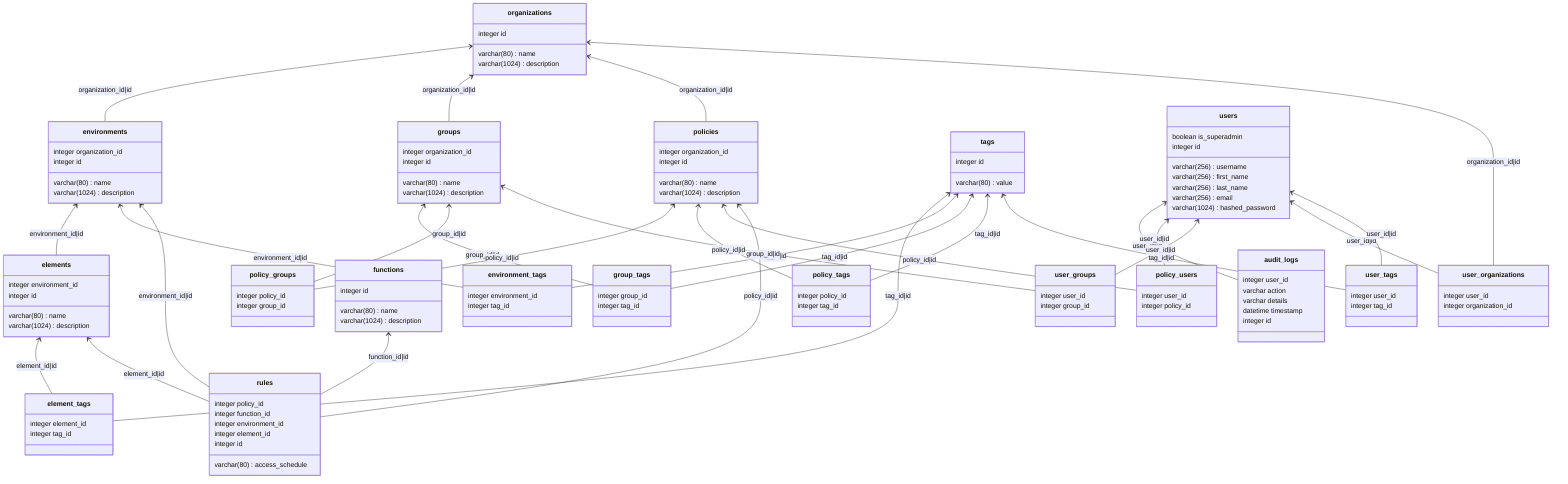 classDiagram
direction BT
class audit_logs {
   integer user_id
   varchar action
   varchar details
   datetime timestamp
   integer id
}
class element_tags {
   integer element_id
   integer tag_id
}
class elements {
   varchar(80) name
   varchar(1024) description
   integer environment_id
   integer id
}
class environment_tags {
   integer environment_id
   integer tag_id
}
class environments {
   varchar(80) name
   varchar(1024) description
   integer organization_id
   integer id
}
class functions {
   varchar(80) name
   varchar(1024) description
   integer id
}
class group_tags {
   integer group_id
   integer tag_id
}
class groups {
   varchar(80) name
   varchar(1024) description
   integer organization_id
   integer id
}
class organizations {
   varchar(80) name
   varchar(1024) description
   integer id
}
class policies {
   varchar(80) name
   varchar(1024) description
   integer organization_id
   integer id
}
class policy_groups {
   integer policy_id
   integer group_id
}
class policy_tags {
   integer policy_id
   integer tag_id
}
class policy_users {
   integer user_id
   integer policy_id
}
class rules {
   integer policy_id
   integer function_id
   integer environment_id
   integer element_id
   varchar(80) access_schedule
   integer id
}
class tags {
   varchar(80) value
   integer id
}
class user_groups {
   integer user_id
   integer group_id
}
class user_organizations {
   integer user_id
   integer organization_id
}
class user_tags {
   integer user_id
   integer tag_id
}
class users {
   varchar(256) username
   varchar(256) first_name
   varchar(256) last_name
   varchar(256) email
   varchar(1024) hashed_password
   boolean is_superadmin
   integer id
}

audit_logs  -->  users : user_id|id
element_tags  -->  elements : element_id|id
element_tags  -->  tags : tag_id|id
elements  -->  environments : environment_id|id
environment_tags  -->  environments : environment_id|id
environment_tags  -->  tags : tag_id|id
environments  -->  organizations : organization_id|id
group_tags  -->  groups : group_id|id
group_tags  -->  tags : tag_id|id
groups  -->  organizations : organization_id|id
policies  -->  organizations : organization_id|id
policy_groups  -->  groups : group_id|id
policy_groups  -->  policies : policy_id|id
policy_tags  -->  policies : policy_id|id
policy_tags  -->  tags : tag_id|id
policy_users  -->  policies : policy_id|id
policy_users  -->  users : user_id|id
rules  -->  elements : element_id|id
rules  -->  environments : environment_id|id
rules  -->  functions : function_id|id
rules  -->  policies : policy_id|id
user_groups  -->  groups : group_id|id
user_groups  -->  users : user_id|id
user_organizations  -->  organizations : organization_id|id
user_organizations  -->  users : user_id|id
user_tags  -->  tags : tag_id|id
user_tags  -->  users : user_id|id